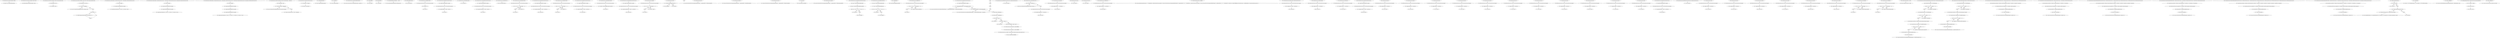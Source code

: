 digraph DerivativeStructure_CFG {
  // graph-vertices
  v1  [label="76:  DerivativeStructure (final DSCompiler compiler)"];
  v2  [label="78:  this.data = new double[compiler.getSize()]"];
  v3  [label="86:  DerivativeStructure (final int parameters, final int order)"];
  v4  [label="88:  this(DSCompiler.getCompiler(parameters, order))"];
  v5  [label="98:  DerivativeStructure (final int parameters, final int order, final double value)"];
  v6  [label="100:  this(parameters, order)"];
  v7  [label="101:  this.data[0] = value"];
  v8  [label="116:  DerivativeStructure (final int parameters, final int order,  final int index, final double value)"];
  v9  [label="119:  this(parameters, order, value)"];
  v10  [label="121:  if (index >= parameters)"];
  v11  [label="122:  throw new NumberIsTooLargeException(index, parameters, false)"];
  v12  [label="endif"];
  v13  [label="125:  if (order > 0)"];
  v14  [label="127:  data[DSCompiler.getCompiler(index, order).getSize()] = 1.0"];
  v15  [label="endif"];
  v16  [label="140:  DerivativeStructure (final double a1, final DerivativeStructure ds1,  final double a2, final DerivativeStructure ds2)"];
  v17  [label="143:  this(ds1.compiler)"];
  v18  [label="144:  compiler.checkCompatibility(ds2.compiler)"];
  v19  [label="145:  compiler.linearCombination(a1, ds1.data, 0, a2, ds2.data, 0, data, 0)"];
  v20  [label="158:  DerivativeStructure (final double a1, final DerivativeStructure ds1,  final double a2, final DerivativeStructure ds2,  final double a3, final DerivativeStructure ds3)"];
  v21  [label="162:  this(ds1.compiler)"];
  v22  [label="163:  compiler.checkCompatibility(ds2.compiler)"];
  v23  [label="164:  compiler.checkCompatibility(ds3.compiler)"];
  v24  [label="165:  compiler.linearCombination(a1, ds1.data, 0, a2, ds2.data, 0, a3, ds3.data, 0, data, 0)"];
  v25  [label="180:  DerivativeStructure (final double a1, final DerivativeStructure ds1,  final double a2, final DerivativeStructure ds2,  final double a3, final DerivativeStructure ds3,  final double a4, final DerivativeStructure ds4)"];
  v26  [label="185:  this(ds1.compiler)"];
  v27  [label="186:  compiler.checkCompatibility(ds2.compiler)"];
  v28  [label="187:  compiler.checkCompatibility(ds3.compiler)"];
  v29  [label="188:  compiler.checkCompatibility(ds4.compiler)"];
  v30  [label="189:  compiler.linearCombination(a1, ds1.data, 0, a2, ds2.data, 0,  a3, ds3.data, 0, a4, ds4.data, 0,  data, 0)"];
  v31  [label="204:  DerivativeStructure (final int parameters, final int order, final double ... derivatives)"];
  v32  [label="206:  this(parameters, order)"];
  v33  [label="207:  if (derivatives.length != data.length)"];
  v34  [label="208:  throw new DimensionMismatchException(derivatives.length, data.length)"];
  v35  [label="endif"];
  v36  [label="210:  System.arraycopy(derivatives, 0, data, 0, data.length)"];
  v37  [label="216:  DerivativeStructure (final DerivativeStructure ds)"];
  v38  [label="217:  this.compiler = ds.compiler"];
  v39  [label="218:  this.data = ds.data.clone()"];
  v40  [label="224:  int getFreeParameters()"];
  v41  [label="225:  return compiler.getFreeParameters();"];
  v42  [label="231:  int getOrder()"];
  v43  [label="232:  return compiler.getOrder();"];
  v44  [label="245:  DerivativeStructure createConstant(final double c)"];
  v45  [label="246:  return new DerivativeStructure(getFreeParameters(), getOrder(), c);"];
  v46  [label="252:  double getReal()"];
  v47  [label="253:  return data[0];"];
  v48  [label="260:  double getValue()"];
  v49  [label="261:  return data[0];"];
  v50  [label="274:  double getPartialDerivative(final int ... orders)"];
  v51  [label="276:  return data[compiler.getPartialDerivativeIndex(orders)];"];
  v52  [label="283:  double[] getAllDerivatives()"];
  v53  [label="284:  return data.clone();"];
  v54  [label="290:  DerivativeStructure add(final double a)"];
  v55  [label="291:  final DerivativeStructure ds = new DerivativeStructure(this)"];
  v56  [label="292:  ds.data[0] += a"];
  v57  [label="293:  return ds;"];
  v58  [label="300:  DerivativeStructure add(final DerivativeStructure a)"];
  v59  [label="302:  compiler.checkCompatibility(a.compiler)"];
  v60  [label="303:  final DerivativeStructure ds = new DerivativeStructure(this)"];
  v61  [label="304:  compiler.add(data, 0, a.data, 0, ds.data, 0)"];
  v62  [label="305:  return ds;"];
  v63  [label="311:  DerivativeStructure subtract(final double a)"];
  v64  [label="312:  return add(-a);"];
  v65  [label="319:  DerivativeStructure subtract(final DerivativeStructure a)"];
  v66  [label="321:  compiler.checkCompatibility(a.compiler)"];
  v67  [label="322:  final DerivativeStructure ds = new DerivativeStructure(this)"];
  v68  [label="323:  compiler.subtract(data, 0, a.data, 0, ds.data, 0)"];
  v69  [label="324:  return ds;"];
  v70  [label="328:  DerivativeStructure multiply(final int n)"];
  v71  [label="329:  return multiply((double) n);"];
  v72  [label="335:  DerivativeStructure multiply(final double a)"];
  v73  [label="336:  final DerivativeStructure ds = new DerivativeStructure(this)"];
  v74  [label="337:  for (  int i = 0 ; i < ds.data.length ;   ++i)"];
  v77  [label="endfor"];
  v78  [label="338:  ds.data[i] *= a"];
  v79  [label="340:  return ds;"];
  v80  [label="347:  DerivativeStructure multiply(final DerivativeStructure a)"];
  v81  [label="349:  compiler.checkCompatibility(a.compiler)"];
  v82  [label="350:  final DerivativeStructure result = new DerivativeStructure(compiler)"];
  v83  [label="351:  compiler.multiply(data, 0, a.data, 0, result.data, 0)"];
  v84  [label="352:  return result;"];
  v85  [label="358:  DerivativeStructure divide(final double a)"];
  v86  [label="359:  final DerivativeStructure ds = new DerivativeStructure(this)"];
  v87  [label="360:  for (  int i = 0 ; i < ds.data.length ;   ++i)"];
  v90  [label="endfor"];
  v91  [label="361:  ds.data[i] /= a"];
  v92  [label="363:  return ds;"];
  v93  [label="370:  DerivativeStructure divide(final DerivativeStructure a)"];
  v94  [label="372:  compiler.checkCompatibility(a.compiler)"];
  v95  [label="373:  final DerivativeStructure result = new DerivativeStructure(compiler)"];
  v96  [label="374:  compiler.divide(data, 0, a.data, 0, result.data, 0)"];
  v97  [label="375:  return result;"];
  v98  [label="379:  DerivativeStructure remainder(final double a)"];
  v99  [label="380:  final DerivativeStructure ds = new DerivativeStructure(this)"];
  v100  [label="381:  ds.data[0] = FastMath.IEEEremainder(ds.data[0], a)"];
  v101  [label="382:  return ds;"];
  v102  [label="390:  DerivativeStructure remainder(final DerivativeStructure a)"];
  v103  [label="392:  compiler.checkCompatibility(a.compiler)"];
  v104  [label="393:  final DerivativeStructure result = new DerivativeStructure(compiler)"];
  v105  [label="394:  compiler.remainder(data, 0, a.data, 0, result.data, 0)"];
  v106  [label="395:  return result;"];
  v107  [label="399:  DerivativeStructure negate()"];
  v108  [label="400:  final DerivativeStructure ds = new DerivativeStructure(compiler)"];
  v109  [label="401:  for (  int i = 0 ; i < ds.data.length ;   ++i)"];
  v112  [label="endfor"];
  v113  [label="402:  ds.data[i] = -data[i]"];
  v114  [label="404:  return ds;"];
  v115  [label="410:  DerivativeStructure abs()"];
  v116  [label="411:  if (Double.doubleToLongBits(data[0]) < 0)"];
  v117  [label="413:  return negate();"];
  v118  [label="endif"];
  v119  [label="415:  return this;"];
  v120  [label="422:  DerivativeStructure ceil()"];
  v121  [label="423:  return new DerivativeStructure(compiler.getFreeParameters(),  compiler.getOrder(),  FastMath.ceil(data[0]));"];
  v122  [label="431:  DerivativeStructure floor()"];
  v123  [label="432:  return new DerivativeStructure(compiler.getFreeParameters(),  compiler.getOrder(),  FastMath.floor(data[0]));"];
  v124  [label="440:  DerivativeStructure rint()"];
  v125  [label="441:  return new DerivativeStructure(compiler.getFreeParameters(),  compiler.getOrder(),  FastMath.rint(data[0]));"];
  v126  [label="447:  long round()"];
  v127  [label="448:  return FastMath.round(data[0]);"];
  v128  [label="454:  DerivativeStructure signum()"];
  v129  [label="455:  return new DerivativeStructure(compiler.getFreeParameters(),  compiler.getOrder(),  FastMath.signum(data[0]));"];
  v130  [label="463:  DerivativeStructure copySign(final DerivativeStructure sign)"];
  v131  [label="464:  long m = Double.doubleToLongBits(data[0])"];
  v132  [label="465:  long s = Double.doubleToLongBits(sign.data[0])"];
  v133  [label="466:  if ((m >= 0 && s >= 0) || (m < 0 && s < 0))"];
  v134  [label="467:  return this;"];
  v135  [label="endif"];
  v136  [label="469:  return negate();"];
  v137  [label="475:  DerivativeStructure copySign(final double sign)"];
  v138  [label="476:  long m = Double.doubleToLongBits(data[0])"];
  v139  [label="477:  long s = Double.doubleToLongBits(sign)"];
  v140  [label="478:  if ((m >= 0 && s >= 0) || (m < 0 && s < 0))"];
  v141  [label="479:  return this;"];
  v142  [label="endif"];
  v143  [label="481:  return negate();"];
  v144  [label="492:  int getExponent()"];
  v145  [label="493:  return FastMath.getExponent(data[0]);"];
  v146  [label="499:  DerivativeStructure scalb(final int n)"];
  v147  [label="500:  final DerivativeStructure ds = new DerivativeStructure(compiler)"];
  v148  [label="501:  for (  int i = 0 ; i < ds.data.length ;   ++i)"];
  v151  [label="endfor"];
  v152  [label="502:  ds.data[i] = FastMath.scalb(data[i], n)"];
  v153  [label="504:  return ds;"];
  v154  [label="512:  DerivativeStructure hypot(final DerivativeStructure y)"];
  v155  [label="515:  compiler.checkCompatibility(y.compiler)"];
  v156  [label="517:  if (Double.isInfinite(data[0]) || Double.isInfinite(y.data[0]))"];
  v157  [label="518:  return new DerivativeStructure(compiler.getFreeParameters(),  compiler.getFreeParameters(),  Double.POSITIVE_INFINITY);"];
  v158  [label="endif"];
  v159  [label="521:  if (Double.isNaN(data[0]) || Double.isNaN(y.data[0]))"];
  v160  [label="522:  return new DerivativeStructure(compiler.getFreeParameters(),  compiler.getFreeParameters(),  Double.NaN);"];
  v161  [label="endif"];
  v162  [label="527:  final int expX = getExponent()"];
  v163  [label="528:  final int expY = y.getExponent()"];
  v164  [label="529:  if (expX > expY + 27)"];
  v165  [label="531:  return abs();"];
  v166  [label="endif"];
  v167  [label="532:  if (expY > expX + 27)"];
  v168  [label="534:  return y.abs();"];
  v169  [label="endif"];
  v170  [label="538:  final int middleExp = (expX + expY) / 2"];
  v171  [label="541:  final DerivativeStructure scaledX = scalb(-middleExp)"];
  v172  [label="542:  final DerivativeStructure scaledY = y.scalb(-middleExp)"];
  v173  [label="545:  final DerivativeStructure scaledH = scaledX.multiply(scaledX).add(scaledY.multiply(scaledY)).sqrt()"];
  v174  [label="549:  return scaledH.scalb(middleExp);"];
  v175  [label="573:  DerivativeStructure hypot(final DerivativeStructure x, final DerivativeStructure y)"];
  v176  [label="575:  return x.hypot(y);"];
  v177  [label="586:  DerivativeStructure compose(final double ... f)"];
  v178  [label="588:  if (f.length != getOrder() + 1)"];
  v179  [label="589:  throw new DimensionMismatchException(f.length, getOrder() + 1)"];
  v180  [label="endif"];
  v181  [label="591:  final DerivativeStructure result = new DerivativeStructure(compiler)"];
  v182  [label="592:  compiler.compose(data, 0, f, result.data, 0)"];
  v183  [label="593:  return result;"];
  v184  [label="597:  DerivativeStructure reciprocal()"];
  v185  [label="598:  final DerivativeStructure result = new DerivativeStructure(compiler)"];
  v186  [label="599:  compiler.pow(data, 0, -1, result.data, 0)"];
  v187  [label="600:  return result;"];
  v188  [label="606:  DerivativeStructure sqrt()"];
  v189  [label="607:  return rootN(2);"];
  v190  [label="613:  DerivativeStructure cbrt()"];
  v191  [label="614:  return rootN(3);"];
  v192  [label="620:  DerivativeStructure rootN(final int n)"];
  v193  [label="621:  final DerivativeStructure result = new DerivativeStructure(compiler)"];
  v194  [label="622:  compiler.rootN(data, 0, n, result.data, 0)"];
  v195  [label="623:  return result;"];
  v196  [label="627:  Field<DerivativeStructure> getField()"];
  v197  [label="628:  return new Field<DerivativeStructure>() {  /** {@inheritDoc} */ public DerivativeStructure getZero() { return new DerivativeStructure(compiler.getFreeParameters(), compiler.getOrder(), 0.0); }  /** {@inheritDoc} */ public DerivativeStructure getOne() { return new DerivativeStructure(compiler.getFreeParameters(), compiler.getOrder(), 1.0); }  /** {@inheritDoc} */ public Class<? extends FieldElement<DerivativeStructure>> getRuntimeClass() { return DerivativeStructure.class; }  };"];
  v198  [label="654:  DerivativeStructure pow(final double a, final DerivativeStructure x)"];
  v199  [label="655:  final DerivativeStructure result = new DerivativeStructure(x.compiler)"];
  v200  [label="656:  x.compiler.pow(a, x.data, 0, result.data, 0)"];
  v201  [label="657:  return result;"];
  v202  [label="663:  DerivativeStructure pow(final double p)"];
  v203  [label="664:  final DerivativeStructure result = new DerivativeStructure(compiler)"];
  v204  [label="665:  compiler.pow(data, 0, p, result.data, 0)"];
  v205  [label="666:  return result;"];
  v206  [label="672:  DerivativeStructure pow(final int n)"];
  v207  [label="673:  final DerivativeStructure result = new DerivativeStructure(compiler)"];
  v208  [label="674:  compiler.pow(data, 0, n, result.data, 0)"];
  v209  [label="675:  return result;"];
  v210  [label="683:  DerivativeStructure pow(final DerivativeStructure e)"];
  v211  [label="685:  compiler.checkCompatibility(e.compiler)"];
  v212  [label="686:  final DerivativeStructure result = new DerivativeStructure(compiler)"];
  v213  [label="687:  compiler.pow(data, 0, e.data, 0, result.data, 0)"];
  v214  [label="688:  return result;"];
  v215  [label="694:  DerivativeStructure exp()"];
  v216  [label="695:  final DerivativeStructure result = new DerivativeStructure(compiler)"];
  v217  [label="696:  compiler.exp(data, 0, result.data, 0)"];
  v218  [label="697:  return result;"];
  v219  [label="703:  DerivativeStructure expm1()"];
  v220  [label="704:  final DerivativeStructure result = new DerivativeStructure(compiler)"];
  v221  [label="705:  compiler.expm1(data, 0, result.data, 0)"];
  v222  [label="706:  return result;"];
  v223  [label="712:  DerivativeStructure log()"];
  v224  [label="713:  final DerivativeStructure result = new DerivativeStructure(compiler)"];
  v225  [label="714:  compiler.log(data, 0, result.data, 0)"];
  v226  [label="715:  return result;"];
  v227  [label="721:  DerivativeStructure log1p()"];
  v228  [label="722:  final DerivativeStructure result = new DerivativeStructure(compiler)"];
  v229  [label="723:  compiler.log1p(data, 0, result.data, 0)"];
  v230  [label="724:  return result;"];
  v231  [label="730:  DerivativeStructure log10()"];
  v232  [label="731:  final DerivativeStructure result = new DerivativeStructure(compiler)"];
  v233  [label="732:  compiler.log10(data, 0, result.data, 0)"];
  v234  [label="733:  return result;"];
  v235  [label="739:  DerivativeStructure cos()"];
  v236  [label="740:  final DerivativeStructure result = new DerivativeStructure(compiler)"];
  v237  [label="741:  compiler.cos(data, 0, result.data, 0)"];
  v238  [label="742:  return result;"];
  v239  [label="748:  DerivativeStructure sin()"];
  v240  [label="749:  final DerivativeStructure result = new DerivativeStructure(compiler)"];
  v241  [label="750:  compiler.sin(data, 0, result.data, 0)"];
  v242  [label="751:  return result;"];
  v243  [label="757:  DerivativeStructure tan()"];
  v244  [label="758:  final DerivativeStructure result = new DerivativeStructure(compiler)"];
  v245  [label="759:  compiler.tan(data, 0, result.data, 0)"];
  v246  [label="760:  return result;"];
  v247  [label="766:  DerivativeStructure acos()"];
  v248  [label="767:  final DerivativeStructure result = new DerivativeStructure(compiler)"];
  v249  [label="768:  compiler.acos(data, 0, result.data, 0)"];
  v250  [label="769:  return result;"];
  v251  [label="775:  DerivativeStructure asin()"];
  v252  [label="776:  final DerivativeStructure result = new DerivativeStructure(compiler)"];
  v253  [label="777:  compiler.asin(data, 0, result.data, 0)"];
  v254  [label="778:  return result;"];
  v255  [label="784:  DerivativeStructure atan()"];
  v256  [label="785:  final DerivativeStructure result = new DerivativeStructure(compiler)"];
  v257  [label="786:  compiler.atan(data, 0, result.data, 0)"];
  v258  [label="787:  return result;"];
  v259  [label="793:  DerivativeStructure atan2(final DerivativeStructure x)"];
  v260  [label="795:  compiler.checkCompatibility(x.compiler)"];
  v261  [label="796:  final DerivativeStructure result = new DerivativeStructure(compiler)"];
  v262  [label="797:  compiler.atan2(data, 0, x.data, 0, result.data, 0)"];
  v263  [label="798:  return result;"];
  v264  [label="809:  DerivativeStructure atan2(final DerivativeStructure y, final DerivativeStructure x)"];
  v265  [label="811:  return y.atan2(x);"];
  v266  [label="817:  DerivativeStructure cosh()"];
  v267  [label="818:  final DerivativeStructure result = new DerivativeStructure(compiler)"];
  v268  [label="819:  compiler.cosh(data, 0, result.data, 0)"];
  v269  [label="820:  return result;"];
  v270  [label="826:  DerivativeStructure sinh()"];
  v271  [label="827:  final DerivativeStructure result = new DerivativeStructure(compiler)"];
  v272  [label="828:  compiler.sinh(data, 0, result.data, 0)"];
  v273  [label="829:  return result;"];
  v274  [label="835:  DerivativeStructure tanh()"];
  v275  [label="836:  final DerivativeStructure result = new DerivativeStructure(compiler)"];
  v276  [label="837:  compiler.tanh(data, 0, result.data, 0)"];
  v277  [label="838:  return result;"];
  v278  [label="844:  DerivativeStructure acosh()"];
  v279  [label="845:  final DerivativeStructure result = new DerivativeStructure(compiler)"];
  v280  [label="846:  compiler.acosh(data, 0, result.data, 0)"];
  v281  [label="847:  return result;"];
  v282  [label="853:  DerivativeStructure asinh()"];
  v283  [label="854:  final DerivativeStructure result = new DerivativeStructure(compiler)"];
  v284  [label="855:  compiler.asinh(data, 0, result.data, 0)"];
  v285  [label="856:  return result;"];
  v286  [label="862:  DerivativeStructure atanh()"];
  v287  [label="863:  final DerivativeStructure result = new DerivativeStructure(compiler)"];
  v288  [label="864:  compiler.atanh(data, 0, result.data, 0)"];
  v289  [label="865:  return result;"];
  v290  [label="871:  DerivativeStructure toDegrees()"];
  v291  [label="872:  final DerivativeStructure ds = new DerivativeStructure(compiler)"];
  v292  [label="873:  for (  int i = 0 ; i < ds.data.length ;   ++i)"];
  v295  [label="endfor"];
  v296  [label="874:  ds.data[i] = FastMath.toDegrees(data[i])"];
  v297  [label="876:  return ds;"];
  v298  [label="882:  DerivativeStructure toRadians()"];
  v299  [label="883:  final DerivativeStructure ds = new DerivativeStructure(compiler)"];
  v300  [label="884:  for (  int i = 0 ; i < ds.data.length ;   ++i)"];
  v303  [label="endfor"];
  v304  [label="885:  ds.data[i] = FastMath.toRadians(data[i])"];
  v305  [label="887:  return ds;"];
  v306  [label="895:  double taylor(final double ... delta)"];
  v307  [label="896:  return compiler.taylor(data, 0, delta);"];
  v308  [label="904:  DerivativeStructure linearCombination(final DerivativeStructure[] a, final DerivativeStructure[] b)"];
  v309  [label="908:  final double[] aDouble = new double[a.length]"];
  v310  [label="909:  for (  int i = 0 ; i < a.length ;   ++i)"];
  v313  [label="endfor"];
  v314  [label="910:  aDouble[i] = a[i].getValue()"];
  v315  [label="912:  final double[] bDouble = new double[b.length]"];
  v316  [label="913:  for (  int i = 0 ; i < b.length ;   ++i)"];
  v319  [label="endfor"];
  v320  [label="914:  bDouble[i] = b[i].getValue()"];
  v321  [label="916:  final double accurateValue = MathArrays.linearCombination(aDouble, bDouble)"];
  v322  [label="919:  DerivativeStructure simpleValue = a[0].getField().getZero()"];
  v323  [label="920:  for (  int i = 0 ; i < a.length ;   ++i)"];
  v326  [label="endfor"];
  v327  [label="921:  simpleValue = simpleValue.add(a[i].multiply(b[i]))"];
  v328  [label="925:  final double[] all = simpleValue.getAllDerivatives()"];
  v329  [label="926:  all[0] = accurateValue"];
  v330  [label="927:  return new DerivativeStructure(simpleValue.getFreeParameters(), simpleValue.getOrder(), all);"];
  v331  [label="936:  DerivativeStructure linearCombination(final double[] a, final DerivativeStructure[] b)"];
  v332  [label="940:  final double[] bDouble = new double[b.length]"];
  v333  [label="941:  for (  int i = 0 ; i < b.length ;   ++i)"];
  v336  [label="endfor"];
  v337  [label="942:  bDouble[i] = b[i].getValue()"];
  v338  [label="944:  final double accurateValue = MathArrays.linearCombination(a, bDouble)"];
  v339  [label="947:  DerivativeStructure simpleValue = b[0].getField().getZero()"];
  v340  [label="948:  for (  int i = 0 ; i < a.length ;   ++i)"];
  v343  [label="endfor"];
  v344  [label="949:  simpleValue = simpleValue.add(b[i].multiply(a[i]))"];
  v345  [label="953:  final double[] all = simpleValue.getAllDerivatives()"];
  v346  [label="954:  all[0] = accurateValue"];
  v347  [label="955:  return new DerivativeStructure(simpleValue.getFreeParameters(), simpleValue.getOrder(), all);"];
  v348  [label="964:  DerivativeStructure linearCombination(final DerivativeStructure a1, final DerivativeStructure b1,  final DerivativeStructure a2, final DerivativeStructure b2)"];
  v349  [label="969:  final double accurateValue = MathArrays.linearCombination(a1.getValue(), b1.getValue(), a2.getValue(), b2.getValue())"];
  v350  [label="973:  final DerivativeStructure simpleValue = a1.multiply(b1).add(a2.multiply(b2))"];
  v351  [label="976:  final double[] all = simpleValue.getAllDerivatives()"];
  v352  [label="977:  all[0] = accurateValue"];
  v353  [label="978:  return new DerivativeStructure(getFreeParameters(), getOrder(), all);"];
  v354  [label="987:  DerivativeStructure linearCombination(final double a1, final DerivativeStructure b1,  final double a2, final DerivativeStructure b2)"];
  v355  [label="992:  final double accurateValue = MathArrays.linearCombination(a1, b1.getValue(), a2, b2.getValue())"];
  v356  [label="996:  final DerivativeStructure simpleValue = b1.multiply(a1).add(b2.multiply(a2))"];
  v357  [label="999:  final double[] all = simpleValue.getAllDerivatives()"];
  v358  [label="1000:  all[0] = accurateValue"];
  v359  [label="1001:  return new DerivativeStructure(getFreeParameters(), getOrder(), all);"];
  v360  [label="1010:  DerivativeStructure linearCombination(final DerivativeStructure a1, final DerivativeStructure b1,  final DerivativeStructure a2, final DerivativeStructure b2,  final DerivativeStructure a3, final DerivativeStructure b3)"];
  v361  [label="1016:  final double accurateValue = MathArrays.linearCombination(a1.getValue(), b1.getValue(), a2.getValue(), b2.getValue(), a3.getValue(), b3.getValue())"];
  v362  [label="1021:  final DerivativeStructure simpleValue = a1.multiply(b1).add(a2.multiply(b2)).add(a3.multiply(b3))"];
  v363  [label="1024:  final double[] all = simpleValue.getAllDerivatives()"];
  v364  [label="1025:  all[0] = accurateValue"];
  v365  [label="1026:  return new DerivativeStructure(getFreeParameters(), getOrder(), all);"];
  v366  [label="1035:  DerivativeStructure linearCombination(final double a1, final DerivativeStructure b1,  final double a2, final DerivativeStructure b2,  final double a3, final DerivativeStructure b3)"];
  v367  [label="1041:  final double accurateValue = MathArrays.linearCombination(a1, b1.getValue(), a2, b2.getValue(), a3, b3.getValue())"];
  v368  [label="1046:  final DerivativeStructure simpleValue = b1.multiply(a1).add(b2.multiply(a2)).add(b3.multiply(a3))"];
  v369  [label="1049:  final double[] all = simpleValue.getAllDerivatives()"];
  v370  [label="1050:  all[0] = accurateValue"];
  v371  [label="1051:  return new DerivativeStructure(getFreeParameters(), getOrder(), all);"];
  v372  [label="1060:  DerivativeStructure linearCombination(final DerivativeStructure a1, final DerivativeStructure b1,  final DerivativeStructure a2, final DerivativeStructure b2,  final DerivativeStructure a3, final DerivativeStructure b3,  final DerivativeStructure a4, final DerivativeStructure b4)"];
  v373  [label="1067:  final double accurateValue = MathArrays.linearCombination(a1.getValue(), b1.getValue(), a2.getValue(), b2.getValue(), a3.getValue(), b3.getValue(), a4.getValue(), b4.getValue())"];
  v374  [label="1073:  final DerivativeStructure simpleValue = a1.multiply(b1).add(a2.multiply(b2)).add(a3.multiply(b3)).add(a4.multiply(b4))"];
  v375  [label="1076:  final double[] all = simpleValue.getAllDerivatives()"];
  v376  [label="1077:  all[0] = accurateValue"];
  v377  [label="1078:  return new DerivativeStructure(getFreeParameters(), getOrder(), all);"];
  v378  [label="1087:  DerivativeStructure linearCombination(final double a1, final DerivativeStructure b1,  final double a2, final DerivativeStructure b2,  final double a3, final DerivativeStructure b3,  final double a4, final DerivativeStructure b4)"];
  v379  [label="1094:  final double accurateValue = MathArrays.linearCombination(a1, b1.getValue(), a2, b2.getValue(), a3, b3.getValue(), a4, b4.getValue())"];
  v380  [label="1100:  final DerivativeStructure simpleValue = b1.multiply(a1).add(b2.multiply(a2)).add(b3.multiply(a3)).add(b4.multiply(a4))"];
  v381  [label="1103:  final double[] all = simpleValue.getAllDerivatives()"];
  v382  [label="1104:  all[0] = accurateValue"];
  v383  [label="1105:  return new DerivativeStructure(getFreeParameters(), getOrder(), all);"];
  v384  [label="1120:  boolean equals(Object other)"];
  v385  [label="1122:  if (this == other)"];
  v386  [label="1123:  return true;"];
  v387  [label="endif"];
  v388  [label="1126:  if (other instanceof DerivativeStructure)"];
  v389  [label="1127:  final DerivativeStructure rhs = (DerivativeStructure)other"];
  v390  [label="1128:  return (getFreeParameters() == rhs.getFreeParameters()) &&  (getOrder() == rhs.getOrder()) &&  MathArrays.equals(data, rhs.data);"];
  v391  [label="endif"];
  v392  [label="1133:  return false;"];
  v393  [label="1143:  int hashCode()"];
  v394  [label="1144:  return 227 + 229 * getFreeParameters() + 233 * getOrder() + 239 * MathUtils.hash(data);"];
  v395  [label="1151:  Object writeReplace()"];
  v396  [label="1152:  return new DataTransferObject(compiler.getFreeParameters(), compiler.getOrder(), data);"];
  v397  [label="1181:  DataTransferObject (final int variables, final int order, final double[] data)"];
  v398  [label="1182:  this.variables = variables"];
  v399  [label="1183:  this.order = order"];
  v400  [label="1184:  this.data  = data"];
  v401  [label="1190:  Object readResolve()"];
  v402  [label="1191:  return new DerivativeStructure(variables, order, data);"];
  // graph-edges
  v1 -> v2;
  v3 -> v4;
  v5 -> v6;
  v6 -> v7;
  v8 -> v9;
  v9 -> v10;
  v10 -> v11  [label="True"];
  v10 -> v12  [label="False"];
  v12 -> v13;
  v13 -> v14  [label="True"];
  v14 -> v15;
  v13 -> v15  [label="False"];
  v16 -> v17;
  v17 -> v18;
  v18 -> v19;
  v20 -> v21;
  v21 -> v22;
  v22 -> v23;
  v23 -> v24;
  v25 -> v26;
  v26 -> v27;
  v27 -> v28;
  v28 -> v29;
  v29 -> v30;
  v31 -> v32;
  v32 -> v33;
  v33 -> v34  [label="True"];
  v33 -> v35  [label="False"];
  v35 -> v36;
  v37 -> v38;
  v38 -> v39;
  v40 -> v41;
  v42 -> v43;
  v44 -> v45;
  v46 -> v47;
  v48 -> v49;
  v50 -> v51;
  v52 -> v53;
  v54 -> v55;
  v55 -> v56;
  v56 -> v57;
  v58 -> v59;
  v59 -> v60;
  v60 -> v61;
  v61 -> v62;
  v63 -> v64;
  v65 -> v66;
  v66 -> v67;
  v67 -> v68;
  v68 -> v69;
  v70 -> v71;
  v72 -> v73;
  v73 -> v74;
  v74 -> v77  [label="False"];
  v74 -> v78  [label="True"];
  v78 -> v74;
  v77 -> v79;
  v80 -> v81;
  v81 -> v82;
  v82 -> v83;
  v83 -> v84;
  v85 -> v86;
  v86 -> v87;
  v87 -> v90  [label="False"];
  v87 -> v91  [label="True"];
  v91 -> v87;
  v90 -> v92;
  v93 -> v94;
  v94 -> v95;
  v95 -> v96;
  v96 -> v97;
  v98 -> v99;
  v99 -> v100;
  v100 -> v101;
  v102 -> v103;
  v103 -> v104;
  v104 -> v105;
  v105 -> v106;
  v107 -> v108;
  v108 -> v109;
  v109 -> v112  [label="False"];
  v109 -> v113  [label="True"];
  v113 -> v109;
  v112 -> v114;
  v115 -> v116;
  v116 -> v117  [label="True"];
  v116 -> v119  [label="False"];
  v120 -> v121;
  v122 -> v123;
  v124 -> v125;
  v126 -> v127;
  v128 -> v129;
  v130 -> v131;
  v131 -> v132;
  v132 -> v133;
  v133 -> v134  [label="True"];
  v133 -> v135  [label="False"];
  v135 -> v136;
  v137 -> v138;
  v138 -> v139;
  v139 -> v140;
  v140 -> v141  [label="True"];
  v140 -> v142  [label="False"];
  v142 -> v143;
  v144 -> v145;
  v146 -> v147;
  v147 -> v148;
  v148 -> v151  [label="False"];
  v148 -> v152  [label="True"];
  v152 -> v148;
  v151 -> v153;
  v154 -> v155;
  v155 -> v156;
  v156 -> v157  [label="True"];
  v156 -> v159  [label="False"];
  v159 -> v160  [label="True"];
  v159 -> v162  [label="False"];
  v162 -> v163;
  v163 -> v164;
  v164 -> v165  [label="True"];
  v164 -> v167  [label="False"];
  v167 -> v168  [label="True"];
  v167 -> v170  [label="False"];
  v170 -> v171;
  v171 -> v172;
  v172 -> v173;
  v173 -> v174;
  v169 -> v166;
  v166 -> v161;
  v161 -> v158;
  v175 -> v176;
  v177 -> v178;
  v178 -> v179  [label="True"];
  v178 -> v180  [label="False"];
  v180 -> v181;
  v181 -> v182;
  v182 -> v183;
  v184 -> v185;
  v185 -> v186;
  v186 -> v187;
  v188 -> v189;
  v190 -> v191;
  v192 -> v193;
  v193 -> v194;
  v194 -> v195;
  v196 -> v197;
  v198 -> v199;
  v199 -> v200;
  v200 -> v201;
  v202 -> v203;
  v203 -> v204;
  v204 -> v205;
  v206 -> v207;
  v207 -> v208;
  v208 -> v209;
  v210 -> v211;
  v211 -> v212;
  v212 -> v213;
  v213 -> v214;
  v215 -> v216;
  v216 -> v217;
  v217 -> v218;
  v219 -> v220;
  v220 -> v221;
  v221 -> v222;
  v223 -> v224;
  v224 -> v225;
  v225 -> v226;
  v227 -> v228;
  v228 -> v229;
  v229 -> v230;
  v231 -> v232;
  v232 -> v233;
  v233 -> v234;
  v235 -> v236;
  v236 -> v237;
  v237 -> v238;
  v239 -> v240;
  v240 -> v241;
  v241 -> v242;
  v243 -> v244;
  v244 -> v245;
  v245 -> v246;
  v247 -> v248;
  v248 -> v249;
  v249 -> v250;
  v251 -> v252;
  v252 -> v253;
  v253 -> v254;
  v255 -> v256;
  v256 -> v257;
  v257 -> v258;
  v259 -> v260;
  v260 -> v261;
  v261 -> v262;
  v262 -> v263;
  v264 -> v265;
  v266 -> v267;
  v267 -> v268;
  v268 -> v269;
  v270 -> v271;
  v271 -> v272;
  v272 -> v273;
  v274 -> v275;
  v275 -> v276;
  v276 -> v277;
  v278 -> v279;
  v279 -> v280;
  v280 -> v281;
  v282 -> v283;
  v283 -> v284;
  v284 -> v285;
  v286 -> v287;
  v287 -> v288;
  v288 -> v289;
  v290 -> v291;
  v291 -> v292;
  v292 -> v295  [label="False"];
  v292 -> v296  [label="True"];
  v296 -> v292;
  v295 -> v297;
  v298 -> v299;
  v299 -> v300;
  v300 -> v303  [label="False"];
  v300 -> v304  [label="True"];
  v304 -> v300;
  v303 -> v305;
  v306 -> v307;
  v308 -> v309;
  v309 -> v310;
  v310 -> v313  [label="False"];
  v310 -> v314  [label="True"];
  v314 -> v310;
  v313 -> v315;
  v315 -> v316;
  v316 -> v319  [label="False"];
  v316 -> v320  [label="True"];
  v320 -> v316;
  v319 -> v321;
  v321 -> v322;
  v322 -> v323;
  v323 -> v326  [label="False"];
  v323 -> v327  [label="True"];
  v327 -> v323;
  v326 -> v328;
  v328 -> v329;
  v329 -> v330;
  v331 -> v332;
  v332 -> v333;
  v333 -> v336  [label="False"];
  v333 -> v337  [label="True"];
  v337 -> v333;
  v336 -> v338;
  v338 -> v339;
  v339 -> v340;
  v340 -> v343  [label="False"];
  v340 -> v344  [label="True"];
  v344 -> v340;
  v343 -> v345;
  v345 -> v346;
  v346 -> v347;
  v348 -> v349;
  v349 -> v350;
  v350 -> v351;
  v351 -> v352;
  v352 -> v353;
  v354 -> v355;
  v355 -> v356;
  v356 -> v357;
  v357 -> v358;
  v358 -> v359;
  v360 -> v361;
  v361 -> v362;
  v362 -> v363;
  v363 -> v364;
  v364 -> v365;
  v366 -> v367;
  v367 -> v368;
  v368 -> v369;
  v369 -> v370;
  v370 -> v371;
  v372 -> v373;
  v373 -> v374;
  v374 -> v375;
  v375 -> v376;
  v376 -> v377;
  v378 -> v379;
  v379 -> v380;
  v380 -> v381;
  v381 -> v382;
  v382 -> v383;
  v384 -> v385;
  v385 -> v386  [label="True"];
  v385 -> v387  [label="False"];
  v387 -> v388;
  v388 -> v389  [label="True"];
  v389 -> v390;
  v388 -> v391  [label="False"];
  v391 -> v392;
  v393 -> v394;
  v395 -> v396;
  v397 -> v398;
  v398 -> v399;
  v399 -> v400;
  v401 -> v402;
  // end-of-graph
}
